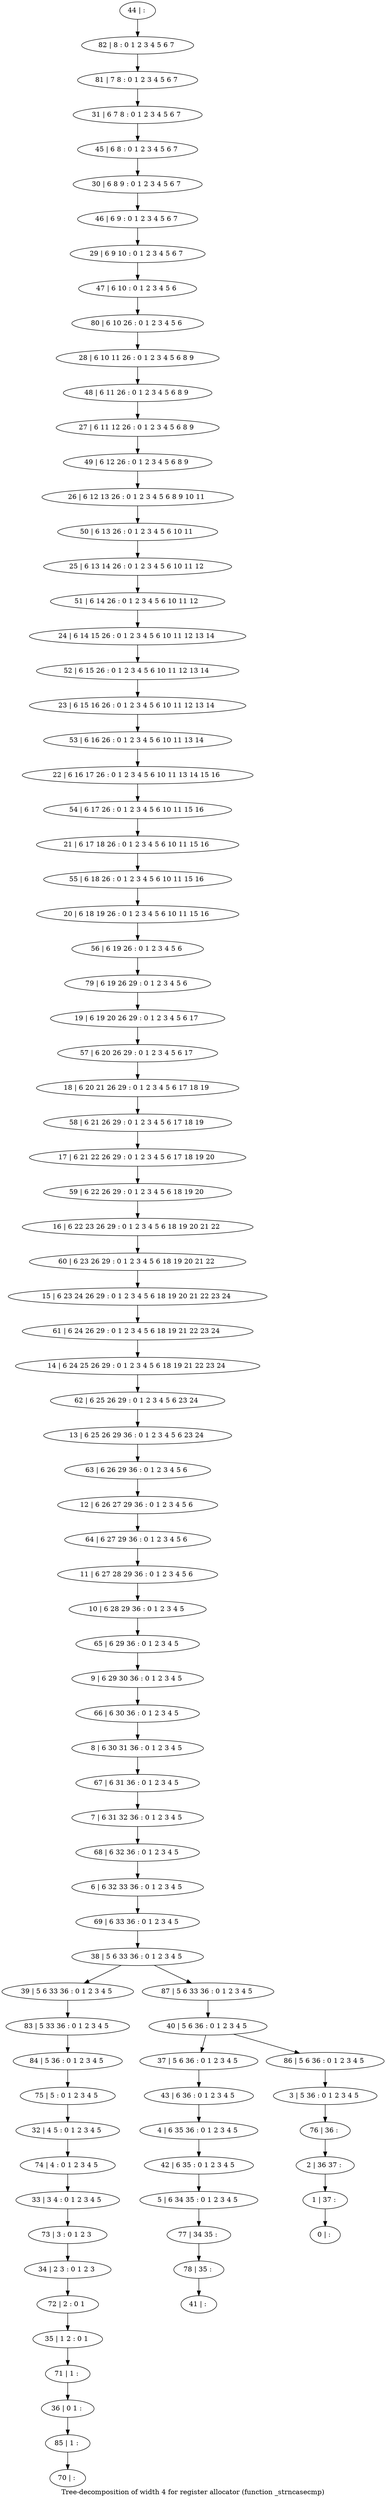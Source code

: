 digraph G {
graph [label="Tree-decomposition of width 4 for register allocator (function _strncasecmp)"]
0[label="0 | : "];
1[label="1 | 37 : "];
2[label="2 | 36 37 : "];
3[label="3 | 5 36 : 0 1 2 3 4 5 "];
4[label="4 | 6 35 36 : 0 1 2 3 4 5 "];
5[label="5 | 6 34 35 : 0 1 2 3 4 5 "];
6[label="6 | 6 32 33 36 : 0 1 2 3 4 5 "];
7[label="7 | 6 31 32 36 : 0 1 2 3 4 5 "];
8[label="8 | 6 30 31 36 : 0 1 2 3 4 5 "];
9[label="9 | 6 29 30 36 : 0 1 2 3 4 5 "];
10[label="10 | 6 28 29 36 : 0 1 2 3 4 5 "];
11[label="11 | 6 27 28 29 36 : 0 1 2 3 4 5 6 "];
12[label="12 | 6 26 27 29 36 : 0 1 2 3 4 5 6 "];
13[label="13 | 6 25 26 29 36 : 0 1 2 3 4 5 6 23 24 "];
14[label="14 | 6 24 25 26 29 : 0 1 2 3 4 5 6 18 19 21 22 23 24 "];
15[label="15 | 6 23 24 26 29 : 0 1 2 3 4 5 6 18 19 20 21 22 23 24 "];
16[label="16 | 6 22 23 26 29 : 0 1 2 3 4 5 6 18 19 20 21 22 "];
17[label="17 | 6 21 22 26 29 : 0 1 2 3 4 5 6 17 18 19 20 "];
18[label="18 | 6 20 21 26 29 : 0 1 2 3 4 5 6 17 18 19 "];
19[label="19 | 6 19 20 26 29 : 0 1 2 3 4 5 6 17 "];
20[label="20 | 6 18 19 26 : 0 1 2 3 4 5 6 10 11 15 16 "];
21[label="21 | 6 17 18 26 : 0 1 2 3 4 5 6 10 11 15 16 "];
22[label="22 | 6 16 17 26 : 0 1 2 3 4 5 6 10 11 13 14 15 16 "];
23[label="23 | 6 15 16 26 : 0 1 2 3 4 5 6 10 11 12 13 14 "];
24[label="24 | 6 14 15 26 : 0 1 2 3 4 5 6 10 11 12 13 14 "];
25[label="25 | 6 13 14 26 : 0 1 2 3 4 5 6 10 11 12 "];
26[label="26 | 6 12 13 26 : 0 1 2 3 4 5 6 8 9 10 11 "];
27[label="27 | 6 11 12 26 : 0 1 2 3 4 5 6 8 9 "];
28[label="28 | 6 10 11 26 : 0 1 2 3 4 5 6 8 9 "];
29[label="29 | 6 9 10 : 0 1 2 3 4 5 6 7 "];
30[label="30 | 6 8 9 : 0 1 2 3 4 5 6 7 "];
31[label="31 | 6 7 8 : 0 1 2 3 4 5 6 7 "];
32[label="32 | 4 5 : 0 1 2 3 4 5 "];
33[label="33 | 3 4 : 0 1 2 3 4 5 "];
34[label="34 | 2 3 : 0 1 2 3 "];
35[label="35 | 1 2 : 0 1 "];
36[label="36 | 0 1 : "];
37[label="37 | 5 6 36 : 0 1 2 3 4 5 "];
38[label="38 | 5 6 33 36 : 0 1 2 3 4 5 "];
39[label="39 | 5 6 33 36 : 0 1 2 3 4 5 "];
40[label="40 | 5 6 36 : 0 1 2 3 4 5 "];
41[label="41 | : "];
42[label="42 | 6 35 : 0 1 2 3 4 5 "];
43[label="43 | 6 36 : 0 1 2 3 4 5 "];
44[label="44 | : "];
45[label="45 | 6 8 : 0 1 2 3 4 5 6 7 "];
46[label="46 | 6 9 : 0 1 2 3 4 5 6 7 "];
47[label="47 | 6 10 : 0 1 2 3 4 5 6 "];
48[label="48 | 6 11 26 : 0 1 2 3 4 5 6 8 9 "];
49[label="49 | 6 12 26 : 0 1 2 3 4 5 6 8 9 "];
50[label="50 | 6 13 26 : 0 1 2 3 4 5 6 10 11 "];
51[label="51 | 6 14 26 : 0 1 2 3 4 5 6 10 11 12 "];
52[label="52 | 6 15 26 : 0 1 2 3 4 5 6 10 11 12 13 14 "];
53[label="53 | 6 16 26 : 0 1 2 3 4 5 6 10 11 13 14 "];
54[label="54 | 6 17 26 : 0 1 2 3 4 5 6 10 11 15 16 "];
55[label="55 | 6 18 26 : 0 1 2 3 4 5 6 10 11 15 16 "];
56[label="56 | 6 19 26 : 0 1 2 3 4 5 6 "];
57[label="57 | 6 20 26 29 : 0 1 2 3 4 5 6 17 "];
58[label="58 | 6 21 26 29 : 0 1 2 3 4 5 6 17 18 19 "];
59[label="59 | 6 22 26 29 : 0 1 2 3 4 5 6 18 19 20 "];
60[label="60 | 6 23 26 29 : 0 1 2 3 4 5 6 18 19 20 21 22 "];
61[label="61 | 6 24 26 29 : 0 1 2 3 4 5 6 18 19 21 22 23 24 "];
62[label="62 | 6 25 26 29 : 0 1 2 3 4 5 6 23 24 "];
63[label="63 | 6 26 29 36 : 0 1 2 3 4 5 6 "];
64[label="64 | 6 27 29 36 : 0 1 2 3 4 5 6 "];
65[label="65 | 6 29 36 : 0 1 2 3 4 5 "];
66[label="66 | 6 30 36 : 0 1 2 3 4 5 "];
67[label="67 | 6 31 36 : 0 1 2 3 4 5 "];
68[label="68 | 6 32 36 : 0 1 2 3 4 5 "];
69[label="69 | 6 33 36 : 0 1 2 3 4 5 "];
70[label="70 | : "];
71[label="71 | 1 : "];
72[label="72 | 2 : 0 1 "];
73[label="73 | 3 : 0 1 2 3 "];
74[label="74 | 4 : 0 1 2 3 4 5 "];
75[label="75 | 5 : 0 1 2 3 4 5 "];
76[label="76 | 36 : "];
77[label="77 | 34 35 : "];
78[label="78 | 35 : "];
79[label="79 | 6 19 26 29 : 0 1 2 3 4 5 6 "];
80[label="80 | 6 10 26 : 0 1 2 3 4 5 6 "];
81[label="81 | 7 8 : 0 1 2 3 4 5 6 7 "];
82[label="82 | 8 : 0 1 2 3 4 5 6 7 "];
83[label="83 | 5 33 36 : 0 1 2 3 4 5 "];
84[label="84 | 5 36 : 0 1 2 3 4 5 "];
85[label="85 | 1 : "];
86[label="86 | 5 6 36 : 0 1 2 3 4 5 "];
87[label="87 | 5 6 33 36 : 0 1 2 3 4 5 "];
42->5 ;
4->42 ;
43->4 ;
37->43 ;
71->36 ;
35->71 ;
72->35 ;
34->72 ;
73->34 ;
33->73 ;
74->33 ;
32->74 ;
75->32 ;
5->77 ;
78->41 ;
77->78 ;
39->83 ;
84->75 ;
83->84 ;
85->70 ;
36->85 ;
44->82 ;
82->81 ;
81->31 ;
31->45 ;
45->30 ;
30->46 ;
46->29 ;
29->47 ;
47->80 ;
80->28 ;
28->48 ;
48->27 ;
27->49 ;
49->26 ;
26->50 ;
50->25 ;
25->51 ;
51->24 ;
24->52 ;
52->23 ;
23->53 ;
53->22 ;
22->54 ;
54->21 ;
21->55 ;
55->20 ;
20->56 ;
56->79 ;
79->19 ;
19->57 ;
57->18 ;
18->58 ;
58->17 ;
17->59 ;
59->16 ;
16->60 ;
60->15 ;
15->61 ;
61->14 ;
14->62 ;
62->13 ;
13->63 ;
63->12 ;
12->64 ;
64->11 ;
11->10 ;
10->65 ;
65->9 ;
9->66 ;
66->8 ;
8->67 ;
67->7 ;
7->68 ;
68->6 ;
6->69 ;
69->38 ;
3->76 ;
76->2 ;
2->1 ;
1->0 ;
86->3 ;
87->40 ;
40->37 ;
40->86 ;
38->39 ;
38->87 ;
}
